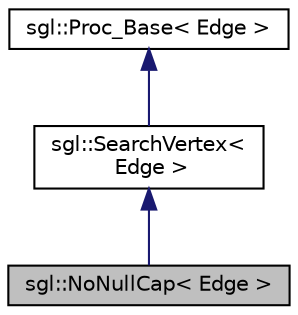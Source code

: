 digraph "sgl::NoNullCap&lt; Edge &gt;"
{
  edge [fontname="Helvetica",fontsize="10",labelfontname="Helvetica",labelfontsize="10"];
  node [fontname="Helvetica",fontsize="10",shape=record];
  Node1 [label="sgl::NoNullCap\< Edge \>",height=0.2,width=0.4,color="black", fillcolor="grey75", style="filled", fontcolor="black"];
  Node2 -> Node1 [dir="back",color="midnightblue",fontsize="10",style="solid",fontname="Helvetica"];
  Node2 [label="sgl::SearchVertex\<\l Edge \>",height=0.2,width=0.4,color="black", fillcolor="white", style="filled",URL="$classsgl_1_1_search_vertex.html"];
  Node3 -> Node2 [dir="back",color="midnightblue",fontsize="10",style="solid",fontname="Helvetica"];
  Node3 [label="sgl::Proc_Base\< Edge \>",height=0.2,width=0.4,color="black", fillcolor="white", style="filled",URL="$classsgl_1_1_proc___base.html"];
}
